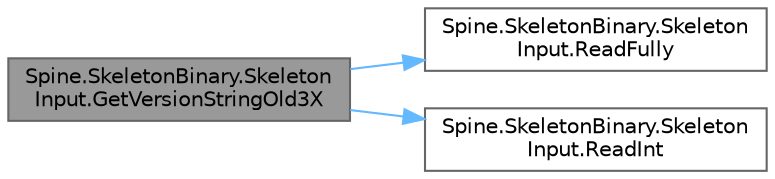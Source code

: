 digraph "Spine.SkeletonBinary.SkeletonInput.GetVersionStringOld3X"
{
 // LATEX_PDF_SIZE
  bgcolor="transparent";
  edge [fontname=Helvetica,fontsize=10,labelfontname=Helvetica,labelfontsize=10];
  node [fontname=Helvetica,fontsize=10,shape=box,height=0.2,width=0.4];
  rankdir="LR";
  Node1 [id="Node000001",label="Spine.SkeletonBinary.Skeleton\lInput.GetVersionStringOld3X",height=0.2,width=0.4,color="gray40", fillcolor="grey60", style="filled", fontcolor="black",tooltip="Returns old 3.8 and earlier format version string of binary skeleton data."];
  Node1 -> Node2 [id="edge1_Node000001_Node000002",color="steelblue1",style="solid",tooltip=" "];
  Node2 [id="Node000002",label="Spine.SkeletonBinary.Skeleton\lInput.ReadFully",height=0.2,width=0.4,color="grey40", fillcolor="white", style="filled",URL="$class_spine_1_1_skeleton_binary_1_1_skeleton_input.html#a8398512fc73cedf980060cdb146c3fa4",tooltip=" "];
  Node1 -> Node3 [id="edge2_Node000001_Node000003",color="steelblue1",style="solid",tooltip=" "];
  Node3 [id="Node000003",label="Spine.SkeletonBinary.Skeleton\lInput.ReadInt",height=0.2,width=0.4,color="grey40", fillcolor="white", style="filled",URL="$class_spine_1_1_skeleton_binary_1_1_skeleton_input.html#acb7bd3abc6a9a7dc6dfcbc80d2df4607",tooltip=" "];
}
